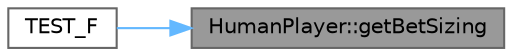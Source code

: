 digraph "HumanPlayer::getBetSizing"
{
 // INTERACTIVE_SVG=YES
 // LATEX_PDF_SIZE
  bgcolor="transparent";
  edge [fontname=Helvetica,fontsize=10,labelfontname=Helvetica,labelfontsize=10];
  node [fontname=Helvetica,fontsize=10,shape=box,height=0.2,width=0.4];
  rankdir="RL";
  Node1 [id="Node000001",label="HumanPlayer::getBetSizing",height=0.2,width=0.4,color="gray40", fillcolor="grey60", style="filled", fontcolor="black",tooltip="Gets the player's bet sizing during their turn."];
  Node1 -> Node2 [id="edge1_Node000001_Node000002",dir="back",color="steelblue1",style="solid",tooltip=" "];
  Node2 [id="Node000002",label="TEST_F",height=0.2,width=0.4,color="grey40", fillcolor="white", style="filled",URL="$test___human_player_8cc.html#af0ce56049afed17a7e48b1c859b6b80c",tooltip=" "];
}
